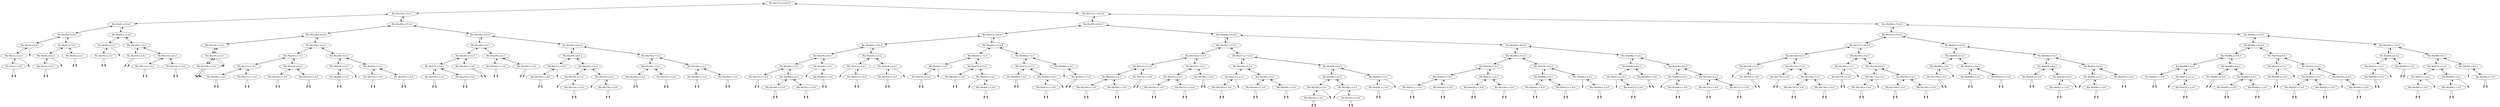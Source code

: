 digraph Blahblah{
{rank = same ; "372"};
nulll4 [shape=point];
4 -> nulll4;
4[label="Bla Bla4,s:1,h:0"];
4 -> 12[style=dashed];
nullr4 [shape=point];
4 -> nullr4;
12 -> 4;
12[label="Bla Bla12,s:2,h:1"];
12 -> 20[style=dashed];
nullr12 [shape=point];
12 -> nullr12;
20 -> 12;
20[label="Bla Bla20,s:4,h:2"];
20 -> 28[style=dashed];
nullr20 [shape=point];
20 -> nullr20;
28 -> 20;
28[label="Bla Bla28,s:12,h:4"];
28 -> 68[style=dashed];
nulll36 [shape=point];
36 -> nulll36;
36[label="Bla Bla36,s:2,h:1"];
36 -> 44[style=dashed];
nullr36 [shape=point];
36 -> nullr36;
44 -> 36;
44[label="Bla Bla44,s:4,h:2"];
44 -> 52[style=dashed];
nullr44 [shape=point];
44 -> nullr44;
52 -> 44;
52[label="Bla Bla52,s:7,h:3"];
52 -> 28[style=dashed];
nulll60 [shape=point];
60 -> nulll60;
60[label="Bla Bla60,s:2,h:1"];
60 -> 52[style=dashed];
nullr60 [shape=point];
60 -> nullr60;
52 -> 60;
28 -> 52;
68 -> 28;
68[label="Bla Bla68,s:25,h:5"];
68 -> 140[style=dashed];
nulll76 [shape=point];
76 -> nulll76;
76[label="Bla Bla76,s:2,h:1"];
76 -> 84[style=dashed];
nullr76 [shape=point];
76 -> nullr76;
84 -> 76;
84[label="Bla Bla84,s:4,h:2"];
84 -> 92[style=dashed];
nullr84 [shape=point];
84 -> nullr84;
92 -> 84;
92[label="Bla Bla92,s:12,h:4"];
92 -> 68[style=dashed];
nulll100 [shape=point];
100 -> nulll100;
100[label="Bla Bla100,s:2,h:1"];
100 -> 108[style=dashed];
nullr100 [shape=point];
100 -> nullr100;
108 -> 100;
108[label="Bla Bla108,s:7,h:3"];
108 -> 92[style=dashed];
nulll116 [shape=point];
116 -> nulll116;
116[label="Bla Bla116,s:2,h:1"];
116 -> 124[style=dashed];
nullr116 [shape=point];
116 -> nullr116;
124 -> 116;
124[label="Bla Bla124,s:4,h:2"];
124 -> 108[style=dashed];
nulll132 [shape=point];
132 -> nulll132;
132[label="Bla Bla132,s:1,h:0"];
132 -> 124[style=dashed];
nullr132 [shape=point];
132 -> nullr132;
124 -> 132;
108 -> 124;
92 -> 108;
68 -> 92;
140 -> 68;
140[label="Bla Bla140,s:73,h:7"];
140 -> 372[style=dashed];
nulll188 [shape=point];
188 -> nulll188;
188[label="Bla Bla188,s:1,h:0"];
188 -> 196[style=dashed];
nullr188 [shape=point];
188 -> nullr188;
196 -> 188;
196[label="Bla Bla196,s:2,h:1"];
196 -> 180[style=dashed];
nullr196 [shape=point];
196 -> nullr196;
180 -> 196;
180[label="Bla Bla180,s:5,h:2"];
180 -> 204[style=dashed];
nulll188 [shape=point];
188 -> nulll188;
188[label="Bla Bla188,s:1,h:0"];
188 -> 196[style=dashed];
nullr188 [shape=point];
188 -> nullr188;
196 -> 188;
196[label="Bla Bla196,s:2,h:1"];
196 -> 180[style=dashed];
nullr196 [shape=point];
196 -> nullr196;
180 -> 196;
204 -> 180;
204[label="Bla Bla204,s:20,h:4"];
204 -> 264[style=dashed];
nulll208 [shape=point];
208 -> nulll208;
208[label="Bla Bla208,s:1,h:0"];
208 -> 212[style=dashed];
nullr208 [shape=point];
208 -> nullr208;
212 -> 208;
212[label="Bla Bla212,s:3,h:1"];
212 -> 220[style=dashed];
nulll216 [shape=point];
216 -> nulll216;
216[label="Bla Bla216,s:1,h:0"];
216 -> 212[style=dashed];
nullr216 [shape=point];
216 -> nullr216;
212 -> 216;
220 -> 212;
220[label="Bla Bla220,s:7,h:2"];
220 -> 236[style=dashed];
nulll224 [shape=point];
224 -> nulll224;
224[label="Bla Bla224,s:1,h:0"];
224 -> 228[style=dashed];
nullr224 [shape=point];
224 -> nullr224;
228 -> 224;
228[label="Bla Bla228,s:3,h:1"];
228 -> 220[style=dashed];
nulll232 [shape=point];
232 -> nulll232;
232[label="Bla Bla232,s:1,h:0"];
232 -> 228[style=dashed];
nullr232 [shape=point];
232 -> nullr232;
228 -> 232;
220 -> 228;
236 -> 220;
236[label="Bla Bla236,s:14,h:3"];
236 -> 204[style=dashed];
nulll240 [shape=point];
240 -> nulll240;
240[label="Bla Bla240,s:1,h:0"];
240 -> 244[style=dashed];
nullr240 [shape=point];
240 -> nullr240;
244 -> 240;
244[label="Bla Bla244,s:2,h:1"];
244 -> 248[style=dashed];
nullr244 [shape=point];
244 -> nullr244;
248 -> 244;
248[label="Bla Bla248,s:6,h:2"];
248 -> 236[style=dashed];
nulll252 [shape=point];
252 -> nulll252;
252[label="Bla Bla252,s:1,h:0"];
252 -> 256[style=dashed];
nullr252 [shape=point];
252 -> nullr252;
256 -> 252;
256[label="Bla Bla256,s:3,h:1"];
256 -> 248[style=dashed];
nulll260 [shape=point];
260 -> nulll260;
260[label="Bla Bla260,s:1,h:0"];
260 -> 256[style=dashed];
nullr260 [shape=point];
260 -> nullr260;
256 -> 260;
248 -> 256;
236 -> 248;
204 -> 236;
264 -> 204;
264[label="Bla Bla264,s:47,h:6"];
264 -> 140[style=dashed];
nulll268 [shape=point];
268 -> nulll268;
268[label="Bla Bla268,s:1,h:0"];
268 -> 272[style=dashed];
nullr268 [shape=point];
268 -> nullr268;
272 -> 268;
272[label="Bla Bla272,s:3,h:1"];
272 -> 280[style=dashed];
nulll276 [shape=point];
276 -> nulll276;
276[label="Bla Bla276,s:1,h:0"];
276 -> 272[style=dashed];
nullr276 [shape=point];
276 -> nullr276;
272 -> 276;
280 -> 272;
280[label="Bla Bla280,s:5,h:2"];
280 -> 288[style=dashed];
nulll284 [shape=point];
284 -> nulll284;
284[label="Bla Bla284,s:1,h:0"];
284 -> 280[style=dashed];
nullr284 [shape=point];
284 -> nullr284;
280 -> 284;
288 -> 280;
288[label="Bla Bla288,s:9,h:3"];
288 -> 304[style=dashed];
nulll292 [shape=point];
292 -> nulll292;
292[label="Bla Bla292,s:1,h:0"];
292 -> 296[style=dashed];
nullr292 [shape=point];
292 -> nullr292;
296 -> 292;
296[label="Bla Bla296,s:3,h:1"];
296 -> 288[style=dashed];
nulll300 [shape=point];
300 -> nulll300;
300[label="Bla Bla300,s:1,h:0"];
300 -> 296[style=dashed];
nullr300 [shape=point];
300 -> nullr300;
296 -> 300;
288 -> 296;
304 -> 288;
304[label="Bla Bla304,s:26,h:5"];
304 -> 264[style=dashed];
nulll308 [shape=point];
308 -> nulll308;
308[label="Bla Bla308,s:1,h:0"];
308 -> 312[style=dashed];
nullr308 [shape=point];
308 -> nullr308;
312 -> 308;
312[label="Bla Bla312,s:2,h:1"];
312 -> 316[style=dashed];
nullr312 [shape=point];
312 -> nullr312;
316 -> 312;
316[label="Bla Bla316,s:8,h:3"];
316 -> 340[style=dashed];
nulll320 [shape=point];
320 -> nulll320;
320[label="Bla Bla320,s:2,h:1"];
320 -> 328[style=dashed];
nulll324 [shape=point];
324 -> nulll324;
324[label="Bla Bla324,s:1,h:0"];
324 -> 320[style=dashed];
nullr324 [shape=point];
324 -> nullr324;
320 -> 324;
328 -> 320;
328[label="Bla Bla328,s:5,h:2"];
328 -> 316[style=dashed];
nulll332 [shape=point];
332 -> nulll332;
332[label="Bla Bla332,s:2,h:1"];
332 -> 328[style=dashed];
nulll336 [shape=point];
336 -> nulll336;
336[label="Bla Bla336,s:1,h:0"];
336 -> 332[style=dashed];
nullr336 [shape=point];
336 -> nullr336;
332 -> 336;
328 -> 332;
316 -> 328;
340 -> 316;
340[label="Bla Bla340,s:16,h:4"];
340 -> 304[style=dashed];
nulll344 [shape=point];
344 -> nulll344;
344[label="Bla Bla344,s:1,h:0"];
344 -> 348[style=dashed];
nullr344 [shape=point];
344 -> nullr344;
348 -> 344;
348[label="Bla Bla348,s:3,h:1"];
348 -> 356[style=dashed];
nulll352 [shape=point];
352 -> nulll352;
352[label="Bla Bla352,s:1,h:0"];
352 -> 348[style=dashed];
nullr352 [shape=point];
352 -> nullr352;
348 -> 352;
356 -> 348;
356[label="Bla Bla356,s:7,h:2"];
356 -> 340[style=dashed];
nulll360 [shape=point];
360 -> nulll360;
360[label="Bla Bla360,s:1,h:0"];
360 -> 364[style=dashed];
nullr360 [shape=point];
360 -> nullr360;
364 -> 360;
364[label="Bla Bla364,s:3,h:1"];
364 -> 356[style=dashed];
nulll368 [shape=point];
368 -> nulll368;
368[label="Bla Bla368,s:1,h:0"];
368 -> 364[style=dashed];
nullr368 [shape=point];
368 -> nullr368;
364 -> 368;
356 -> 364;
340 -> 356;
304 -> 340;
264 -> 304;
140 -> 264;
372 -> 140;
372[label="Bla Bla372,s:230,h:9"];
nulll376 [shape=point];
376 -> nulll376;
376[label="Bla Bla376,s:1,h:0"];
376 -> 380[style=dashed];
nullr376 [shape=point];
376 -> nullr376;
380 -> 376;
380[label="Bla Bla380,s:5,h:2"];
380 -> 396[style=dashed];
nulll384 [shape=point];
384 -> nulll384;
384[label="Bla Bla384,s:1,h:0"];
384 -> 388[style=dashed];
nullr384 [shape=point];
384 -> nullr384;
388 -> 384;
388[label="Bla Bla388,s:3,h:1"];
388 -> 380[style=dashed];
nulll392 [shape=point];
392 -> nulll392;
392[label="Bla Bla392,s:1,h:0"];
392 -> 388[style=dashed];
nullr392 [shape=point];
392 -> nullr392;
388 -> 392;
380 -> 388;
396 -> 380;
396[label="Bla Bla396,s:8,h:3"];
396 -> 408[style=dashed];
nulll400 [shape=point];
400 -> nulll400;
400[label="Bla Bla400,s:2,h:1"];
400 -> 396[style=dashed];
nulll404 [shape=point];
404 -> nulll404;
404[label="Bla Bla404,s:1,h:0"];
404 -> 400[style=dashed];
nullr404 [shape=point];
404 -> nullr404;
400 -> 404;
396 -> 400;
408 -> 396;
408[label="Bla Bla408,s:14,h:4"];
408 -> 432[style=dashed];
nulll412 [shape=point];
412 -> nulll412;
412[label="Bla Bla412,s:2,h:1"];
412 -> 420[style=dashed];
nulll416 [shape=point];
416 -> nulll416;
416[label="Bla Bla416,s:1,h:0"];
416 -> 412[style=dashed];
nullr416 [shape=point];
416 -> nullr416;
412 -> 416;
420 -> 412;
420[label="Bla Bla420,s:5,h:2"];
420 -> 408[style=dashed];
nulll424 [shape=point];
424 -> nulll424;
424[label="Bla Bla424,s:1,h:0"];
424 -> 428[style=dashed];
nullr424 [shape=point];
424 -> nullr424;
428 -> 424;
428[label="Bla Bla428,s:2,h:1"];
428 -> 420[style=dashed];
nullr428 [shape=point];
428 -> nullr428;
420 -> 428;
408 -> 420;
432 -> 408;
432[label="Bla Bla432,s:30,h:5"];
432 -> 496[style=dashed];
nulll436 [shape=point];
436 -> nulll436;
436[label="Bla Bla436,s:1,h:0"];
436 -> 440[style=dashed];
nullr436 [shape=point];
436 -> nullr436;
440 -> 436;
440[label="Bla Bla440,s:2,h:1"];
440 -> 444[style=dashed];
nullr440 [shape=point];
440 -> nullr440;
444 -> 440;
444[label="Bla Bla444,s:7,h:3"];
444 -> 464[style=dashed];
nulll448 [shape=point];
448 -> nulll448;
448[label="Bla Bla448,s:1,h:0"];
448 -> 452[style=dashed];
nullr448 [shape=point];
448 -> nullr448;
452 -> 448;
452[label="Bla Bla452,s:4,h:2"];
452 -> 444[style=dashed];
nulll456 [shape=point];
456 -> nulll456;
456[label="Bla Bla456,s:2,h:1"];
456 -> 452[style=dashed];
nulll460 [shape=point];
460 -> nulll460;
460[label="Bla Bla460,s:1,h:0"];
460 -> 456[style=dashed];
nullr460 [shape=point];
460 -> nullr460;
456 -> 460;
452 -> 456;
444 -> 452;
464 -> 444;
464[label="Bla Bla464,s:15,h:4"];
464 -> 432[style=dashed];
nulll468 [shape=point];
468 -> nulll468;
468[label="Bla Bla468,s:1,h:0"];
468 -> 472[style=dashed];
nullr468 [shape=point];
468 -> nullr468;
472 -> 468;
472[label="Bla Bla472,s:4,h:2"];
472 -> 484[style=dashed];
nulll476 [shape=point];
476 -> nulll476;
476[label="Bla Bla476,s:1,h:0"];
476 -> 480[style=dashed];
nullr476 [shape=point];
476 -> nullr476;
480 -> 476;
480[label="Bla Bla480,s:2,h:1"];
480 -> 472[style=dashed];
nullr480 [shape=point];
480 -> nullr480;
472 -> 480;
484 -> 472;
484[label="Bla Bla484,s:7,h:3"];
484 -> 464[style=dashed];
nulll488 [shape=point];
488 -> nulll488;
488[label="Bla Bla488,s:2,h:1"];
488 -> 484[style=dashed];
nulll492 [shape=point];
492 -> nulll492;
492[label="Bla Bla492,s:1,h:0"];
492 -> 488[style=dashed];
nullr492 [shape=point];
492 -> nullr492;
488 -> 492;
484 -> 488;
464 -> 484;
432 -> 464;
496 -> 432;
496[label="Bla Bla496,s:85,h:7"];
496 -> 716[style=dashed];
nulll500 [shape=point];
500 -> nulll500;
500[label="Bla Bla500,s:1,h:0"];
500 -> 504[style=dashed];
nullr500 [shape=point];
500 -> nullr500;
504 -> 500;
504[label="Bla Bla504,s:3,h:1"];
504 -> 512[style=dashed];
nulll508 [shape=point];
508 -> nulll508;
508[label="Bla Bla508,s:1,h:0"];
508 -> 504[style=dashed];
nullr508 [shape=point];
508 -> nullr508;
504 -> 508;
512 -> 504;
512[label="Bla Bla512,s:5,h:2"];
512 -> 520[style=dashed];
nulll516 [shape=point];
516 -> nulll516;
516[label="Bla Bla516,s:1,h:0"];
516 -> 512[style=dashed];
nullr516 [shape=point];
516 -> nullr516;
512 -> 516;
520 -> 512;
520[label="Bla Bla520,s:11,h:3"];
520 -> 544[style=dashed];
nulll524 [shape=point];
524 -> nulll524;
524[label="Bla Bla524,s:1,h:0"];
524 -> 528[style=dashed];
nullr524 [shape=point];
524 -> nullr524;
528 -> 524;
528[label="Bla Bla528,s:3,h:1"];
528 -> 536[style=dashed];
nulll532 [shape=point];
532 -> nulll532;
532[label="Bla Bla532,s:1,h:0"];
532 -> 528[style=dashed];
nullr532 [shape=point];
532 -> nullr532;
528 -> 532;
536 -> 528;
536[label="Bla Bla536,s:5,h:2"];
536 -> 520[style=dashed];
nulll540 [shape=point];
540 -> nulll540;
540[label="Bla Bla540,s:1,h:0"];
540 -> 536[style=dashed];
nullr540 [shape=point];
540 -> nullr540;
536 -> 540;
520 -> 536;
544 -> 520;
544[label="Bla Bla544,s:27,h:5"];
544 -> 608[style=dashed];
nulll548 [shape=point];
548 -> nulll548;
548[label="Bla Bla548,s:1,h:0"];
548 -> 552[style=dashed];
nullr548 [shape=point];
548 -> nullr548;
552 -> 548;
552[label="Bla Bla552,s:2,h:1"];
552 -> 556[style=dashed];
nullr552 [shape=point];
552 -> nullr552;
556 -> 552;
556[label="Bla Bla556,s:6,h:2"];
556 -> 572[style=dashed];
nulll560 [shape=point];
560 -> nulll560;
560[label="Bla Bla560,s:1,h:0"];
560 -> 564[style=dashed];
nullr560 [shape=point];
560 -> nullr560;
564 -> 560;
564[label="Bla Bla564,s:3,h:1"];
564 -> 556[style=dashed];
nulll568 [shape=point];
568 -> nulll568;
568[label="Bla Bla568,s:1,h:0"];
568 -> 564[style=dashed];
nullr568 [shape=point];
568 -> nullr568;
564 -> 568;
556 -> 564;
572 -> 556;
572[label="Bla Bla572,s:15,h:4"];
572 -> 544[style=dashed];
nulll576 [shape=point];
576 -> nulll576;
576[label="Bla Bla576,s:1,h:0"];
576 -> 580[style=dashed];
nullr576 [shape=point];
576 -> nullr576;
580 -> 576;
580[label="Bla Bla580,s:2,h:1"];
580 -> 584[style=dashed];
nullr580 [shape=point];
580 -> nullr580;
584 -> 580;
584[label="Bla Bla584,s:5,h:2"];
584 -> 596[style=dashed];
nulll588 [shape=point];
588 -> nulll588;
588[label="Bla Bla588,s:2,h:1"];
588 -> 584[style=dashed];
nulll592 [shape=point];
592 -> nulll592;
592[label="Bla Bla592,s:1,h:0"];
592 -> 588[style=dashed];
nullr592 [shape=point];
592 -> nullr592;
588 -> 592;
584 -> 588;
596 -> 584;
596[label="Bla Bla596,s:8,h:3"];
596 -> 572[style=dashed];
nulll600 [shape=point];
600 -> nulll600;
600[label="Bla Bla600,s:1,h:0"];
600 -> 604[style=dashed];
nullr600 [shape=point];
600 -> nullr600;
604 -> 600;
604[label="Bla Bla604,s:2,h:1"];
604 -> 596[style=dashed];
nullr604 [shape=point];
604 -> nullr604;
596 -> 604;
572 -> 596;
544 -> 572;
608 -> 544;
608[label="Bla Bla608,s:54,h:6"];
608 -> 496[style=dashed];
nulll612 [shape=point];
612 -> nulll612;
612[label="Bla Bla612,s:1,h:0"];
612 -> 616[style=dashed];
nullr612 [shape=point];
612 -> nullr612;
616 -> 612;
616[label="Bla Bla616,s:3,h:1"];
616 -> 624[style=dashed];
nulll620 [shape=point];
620 -> nulll620;
620[label="Bla Bla620,s:1,h:0"];
620 -> 616[style=dashed];
nullr620 [shape=point];
620 -> nullr620;
616 -> 620;
624 -> 616;
624[label="Bla Bla624,s:7,h:2"];
624 -> 640[style=dashed];
nulll628 [shape=point];
628 -> nulll628;
628[label="Bla Bla628,s:1,h:0"];
628 -> 632[style=dashed];
nullr628 [shape=point];
628 -> nullr628;
632 -> 628;
632[label="Bla Bla632,s:3,h:1"];
632 -> 624[style=dashed];
nulll636 [shape=point];
636 -> nulll636;
636[label="Bla Bla636,s:1,h:0"];
636 -> 632[style=dashed];
nullr636 [shape=point];
636 -> nullr636;
632 -> 636;
624 -> 632;
640 -> 624;
640[label="Bla Bla640,s:14,h:3"];
640 -> 668[style=dashed];
nulll644 [shape=point];
644 -> nulll644;
644[label="Bla Bla644,s:1,h:0"];
644 -> 648[style=dashed];
nullr644 [shape=point];
644 -> nullr644;
648 -> 644;
648[label="Bla Bla648,s:3,h:1"];
648 -> 656[style=dashed];
nulll652 [shape=point];
652 -> nulll652;
652[label="Bla Bla652,s:1,h:0"];
652 -> 648[style=dashed];
nullr652 [shape=point];
652 -> nullr652;
648 -> 652;
656 -> 648;
656[label="Bla Bla656,s:6,h:2"];
656 -> 640[style=dashed];
nulll660 [shape=point];
660 -> nulll660;
660[label="Bla Bla660,s:2,h:1"];
660 -> 656[style=dashed];
nulll664 [shape=point];
664 -> nulll664;
664[label="Bla Bla664,s:1,h:0"];
664 -> 660[style=dashed];
nullr664 [shape=point];
664 -> nullr664;
660 -> 664;
656 -> 660;
640 -> 656;
668 -> 640;
668[label="Bla Bla668,s:26,h:4"];
668 -> 608[style=dashed];
nulll672 [shape=point];
672 -> nulll672;
672[label="Bla Bla672,s:2,h:1"];
672 -> 680[style=dashed];
nulll676 [shape=point];
676 -> nulll676;
676[label="Bla Bla676,s:1,h:0"];
676 -> 672[style=dashed];
nullr676 [shape=point];
676 -> nullr676;
672 -> 676;
680 -> 672;
680[label="Bla Bla680,s:4,h:2"];
680 -> 688[style=dashed];
nulll684 [shape=point];
684 -> nulll684;
684[label="Bla Bla684,s:1,h:0"];
684 -> 680[style=dashed];
nullr684 [shape=point];
684 -> nullr684;
680 -> 684;
688 -> 680;
688[label="Bla Bla688,s:11,h:3"];
688 -> 668[style=dashed];
nulll692 [shape=point];
692 -> nulll692;
692[label="Bla Bla692,s:2,h:1"];
692 -> 700[style=dashed];
nulll696 [shape=point];
696 -> nulll696;
696[label="Bla Bla696,s:1,h:0"];
696 -> 692[style=dashed];
nullr696 [shape=point];
696 -> nullr696;
692 -> 696;
700 -> 692;
700[label="Bla Bla700,s:6,h:2"];
700 -> 688[style=dashed];
nulll704 [shape=point];
704 -> nulll704;
704[label="Bla Bla704,s:1,h:0"];
704 -> 708[style=dashed];
nullr704 [shape=point];
704 -> nullr704;
708 -> 704;
708[label="Bla Bla708,s:3,h:1"];
708 -> 700[style=dashed];
nulll712 [shape=point];
712 -> nulll712;
712[label="Bla Bla712,s:1,h:0"];
712 -> 708[style=dashed];
nullr712 [shape=point];
712 -> nullr712;
708 -> 712;
700 -> 708;
688 -> 700;
668 -> 688;
608 -> 668;
496 -> 608;
716 -> 496;
716[label="Bla Bla716,s:156,h:8"];
716 -> 372[style=dashed];
nulll720 [shape=point];
720 -> nulll720;
720[label="Bla Bla720,s:2,h:1"];
720 -> 728[style=dashed];
nulll724 [shape=point];
724 -> nulll724;
724[label="Bla Bla724,s:1,h:0"];
724 -> 720[style=dashed];
nullr724 [shape=point];
724 -> nullr724;
720 -> 724;
728 -> 720;
728[label="Bla Bla728,s:8,h:3"];
728 -> 752[style=dashed];
nulll732 [shape=point];
732 -> nulll732;
732[label="Bla Bla732,s:1,h:0"];
732 -> 736[style=dashed];
nullr732 [shape=point];
732 -> nullr732;
736 -> 732;
736[label="Bla Bla736,s:5,h:2"];
736 -> 728[style=dashed];
nulll740 [shape=point];
740 -> nulll740;
740[label="Bla Bla740,s:1,h:0"];
740 -> 744[style=dashed];
nullr740 [shape=point];
740 -> nullr740;
744 -> 740;
744[label="Bla Bla744,s:3,h:1"];
744 -> 736[style=dashed];
nulll748 [shape=point];
748 -> nulll748;
748[label="Bla Bla748,s:1,h:0"];
748 -> 744[style=dashed];
nullr748 [shape=point];
748 -> nullr748;
744 -> 748;
736 -> 744;
728 -> 736;
752 -> 728;
752[label="Bla Bla752,s:18,h:4"];
752 -> 792[style=dashed];
nulll756 [shape=point];
756 -> nulll756;
756[label="Bla Bla756,s:1,h:0"];
756 -> 760[style=dashed];
nullr756 [shape=point];
756 -> nullr756;
760 -> 756;
760[label="Bla Bla760,s:2,h:1"];
760 -> 764[style=dashed];
nullr760 [shape=point];
760 -> nullr760;
764 -> 760;
764[label="Bla Bla764,s:9,h:3"];
764 -> 752[style=dashed];
nulll768 [shape=point];
768 -> nulll768;
768[label="Bla Bla768,s:1,h:0"];
768 -> 772[style=dashed];
nullr768 [shape=point];
768 -> nullr768;
772 -> 768;
772[label="Bla Bla772,s:2,h:1"];
772 -> 776[style=dashed];
nullr772 [shape=point];
772 -> nullr772;
776 -> 772;
776[label="Bla Bla776,s:6,h:2"];
776 -> 764[style=dashed];
nulll780 [shape=point];
780 -> nulll780;
780[label="Bla Bla780,s:1,h:0"];
780 -> 784[style=dashed];
nullr780 [shape=point];
780 -> nullr780;
784 -> 780;
784[label="Bla Bla784,s:3,h:1"];
784 -> 776[style=dashed];
nulll788 [shape=point];
788 -> nulll788;
788[label="Bla Bla788,s:1,h:0"];
788 -> 784[style=dashed];
nullr788 [shape=point];
788 -> nullr788;
784 -> 788;
776 -> 784;
764 -> 776;
752 -> 764;
792 -> 752;
792[label="Bla Bla792,s:35,h:5"];
792 -> 860[style=dashed];
nulll796 [shape=point];
796 -> nulll796;
796[label="Bla Bla796,s:1,h:0"];
796 -> 800[style=dashed];
nullr796 [shape=point];
796 -> nullr796;
800 -> 796;
800[label="Bla Bla800,s:2,h:1"];
800 -> 804[style=dashed];
nullr800 [shape=point];
800 -> nullr800;
804 -> 800;
804[label="Bla Bla804,s:6,h:2"];
804 -> 820[style=dashed];
nulll808 [shape=point];
808 -> nulll808;
808[label="Bla Bla808,s:1,h:0"];
808 -> 812[style=dashed];
nullr808 [shape=point];
808 -> nullr808;
812 -> 808;
812[label="Bla Bla812,s:3,h:1"];
812 -> 804[style=dashed];
nulll816 [shape=point];
816 -> nulll816;
816[label="Bla Bla816,s:1,h:0"];
816 -> 812[style=dashed];
nullr816 [shape=point];
816 -> nullr816;
812 -> 816;
804 -> 812;
820 -> 804;
820[label="Bla Bla820,s:16,h:4"];
820 -> 792[style=dashed];
nulll824 [shape=point];
824 -> nulll824;
824[label="Bla Bla824,s:1,h:0"];
824 -> 828[style=dashed];
nullr824 [shape=point];
824 -> nullr824;
828 -> 824;
828[label="Bla Bla828,s:4,h:2"];
828 -> 840[style=dashed];
nulll832 [shape=point];
832 -> nulll832;
832[label="Bla Bla832,s:1,h:0"];
832 -> 836[style=dashed];
nullr832 [shape=point];
832 -> nullr832;
836 -> 832;
836[label="Bla Bla836,s:2,h:1"];
836 -> 828[style=dashed];
nullr836 [shape=point];
836 -> nullr836;
828 -> 836;
840 -> 828;
840[label="Bla Bla840,s:9,h:3"];
840 -> 820[style=dashed];
nulll844 [shape=point];
844 -> nulll844;
844[label="Bla Bla844,s:2,h:1"];
844 -> 852[style=dashed];
nulll848 [shape=point];
848 -> nulll848;
848[label="Bla Bla848,s:1,h:0"];
848 -> 844[style=dashed];
nullr848 [shape=point];
848 -> nullr848;
844 -> 848;
852 -> 844;
852[label="Bla Bla852,s:4,h:2"];
852 -> 840[style=dashed];
nulll856 [shape=point];
856 -> nulll856;
856[label="Bla Bla856,s:1,h:0"];
856 -> 852[style=dashed];
nullr856 [shape=point];
856 -> nullr856;
852 -> 856;
840 -> 852;
820 -> 840;
792 -> 820;
860 -> 792;
860[label="Bla Bla860,s:70,h:6"];
860 -> 716[style=dashed];
nulll864 [shape=point];
864 -> nulll864;
864[label="Bla Bla864,s:1,h:0"];
864 -> 868[style=dashed];
nullr864 [shape=point];
864 -> nullr864;
868 -> 864;
868[label="Bla Bla868,s:4,h:2"];
868 -> 880[style=dashed];
nulll872 [shape=point];
872 -> nulll872;
872[label="Bla Bla872,s:2,h:1"];
872 -> 868[style=dashed];
nulll876 [shape=point];
876 -> nulll876;
876[label="Bla Bla876,s:1,h:0"];
876 -> 872[style=dashed];
nullr876 [shape=point];
876 -> nullr876;
872 -> 876;
868 -> 872;
880 -> 868;
880[label="Bla Bla880,s:10,h:3"];
880 -> 904[style=dashed];
nulll884 [shape=point];
884 -> nulll884;
884[label="Bla Bla884,s:1,h:0"];
884 -> 888[style=dashed];
nullr884 [shape=point];
884 -> nullr884;
888 -> 884;
888[label="Bla Bla888,s:5,h:2"];
888 -> 880[style=dashed];
nulll892 [shape=point];
892 -> nulll892;
892[label="Bla Bla892,s:1,h:0"];
892 -> 896[style=dashed];
nullr892 [shape=point];
892 -> nullr892;
896 -> 892;
896[label="Bla Bla896,s:3,h:1"];
896 -> 888[style=dashed];
nulll900 [shape=point];
900 -> nulll900;
900[label="Bla Bla900,s:1,h:0"];
900 -> 896[style=dashed];
nullr900 [shape=point];
900 -> nullr900;
896 -> 900;
888 -> 896;
880 -> 888;
904 -> 880;
904[label="Bla Bla904,s:20,h:4"];
904 -> 944[style=dashed];
nulll908 [shape=point];
908 -> nulll908;
908[label="Bla Bla908,s:1,h:0"];
908 -> 912[style=dashed];
nullr908 [shape=point];
908 -> nullr908;
912 -> 908;
912[label="Bla Bla912,s:2,h:1"];
912 -> 916[style=dashed];
nullr912 [shape=point];
912 -> nullr912;
916 -> 912;
916[label="Bla Bla916,s:9,h:3"];
916 -> 904[style=dashed];
nulll920 [shape=point];
920 -> nulll920;
920[label="Bla Bla920,s:1,h:0"];
920 -> 924[style=dashed];
nullr920 [shape=point];
920 -> nullr920;
924 -> 920;
924[label="Bla Bla924,s:3,h:1"];
924 -> 932[style=dashed];
nulll928 [shape=point];
928 -> nulll928;
928[label="Bla Bla928,s:1,h:0"];
928 -> 924[style=dashed];
nullr928 [shape=point];
928 -> nullr928;
924 -> 928;
932 -> 924;
932[label="Bla Bla932,s:6,h:2"];
932 -> 916[style=dashed];
nulll936 [shape=point];
936 -> nulll936;
936[label="Bla Bla936,s:2,h:1"];
936 -> 932[style=dashed];
nulll940 [shape=point];
940 -> nulll940;
940[label="Bla Bla940,s:1,h:0"];
940 -> 936[style=dashed];
nullr940 [shape=point];
940 -> nullr940;
936 -> 940;
932 -> 936;
916 -> 932;
904 -> 916;
944 -> 904;
944[label="Bla Bla944,s:34,h:5"];
944 -> 860[style=dashed];
nulll948 [shape=point];
948 -> nulll948;
948[label="Bla Bla948,s:1,h:0"];
948 -> 952[style=dashed];
nullr948 [shape=point];
948 -> nullr948;
952 -> 948;
952[label="Bla Bla952,s:2,h:1"];
952 -> 956[style=dashed];
nullr952 [shape=point];
952 -> nullr952;
956 -> 952;
956[label="Bla Bla956,s:4,h:2"];
956 -> 964[style=dashed];
nulll960 [shape=point];
960 -> nulll960;
960[label="Bla Bla960,s:1,h:0"];
960 -> 956[style=dashed];
nullr960 [shape=point];
960 -> nullr960;
956 -> 960;
964 -> 956;
964[label="Bla Bla964,s:13,h:4"];
964 -> 944[style=dashed];
nulll968 [shape=point];
968 -> nulll968;
968[label="Bla Bla968,s:1,h:0"];
968 -> 972[style=dashed];
nullr968 [shape=point];
968 -> nullr968;
972 -> 968;
972[label="Bla Bla972,s:2,h:1"];
972 -> 976[style=dashed];
nullr972 [shape=point];
972 -> nullr972;
976 -> 972;
976[label="Bla Bla976,s:5,h:2"];
976 -> 988[style=dashed];
nulll980 [shape=point];
980 -> nulll980;
980[label="Bla Bla980,s:1,h:0"];
980 -> 984[style=dashed];
nullr980 [shape=point];
980 -> nullr980;
984 -> 980;
984[label="Bla Bla984,s:2,h:1"];
984 -> 976[style=dashed];
nullr984 [shape=point];
984 -> nullr984;
976 -> 984;
988 -> 976;
988[label="Bla Bla988,s:8,h:3"];
988 -> 964[style=dashed];
nulll992 [shape=point];
992 -> nulll992;
992[label="Bla Bla992,s:2,h:1"];
992 -> 988[style=dashed];
nulll996 [shape=point];
996 -> nulll996;
996[label="Bla Bla996,s:1,h:0"];
996 -> 992[style=dashed];
nullr996 [shape=point];
996 -> nullr996;
992 -> 996;
988 -> 992;
964 -> 988;
944 -> 964;
860 -> 944;
716 -> 860;
372 -> 716;
}